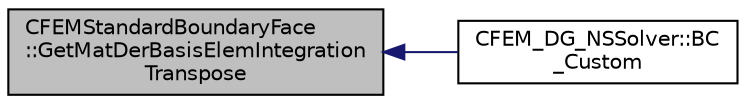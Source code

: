 digraph "CFEMStandardBoundaryFace::GetMatDerBasisElemIntegrationTranspose"
{
  edge [fontname="Helvetica",fontsize="10",labelfontname="Helvetica",labelfontsize="10"];
  node [fontname="Helvetica",fontsize="10",shape=record];
  rankdir="LR";
  Node92 [label="CFEMStandardBoundaryFace\l::GetMatDerBasisElemIntegration\lTranspose",height=0.2,width=0.4,color="black", fillcolor="grey75", style="filled", fontcolor="black"];
  Node92 -> Node93 [dir="back",color="midnightblue",fontsize="10",style="solid",fontname="Helvetica"];
  Node93 [label="CFEM_DG_NSSolver::BC\l_Custom",height=0.2,width=0.4,color="black", fillcolor="white", style="filled",URL="$class_c_f_e_m___d_g___n_s_solver.html#a8e27fad06f1bde21670f2e2990d3027e",tooltip="Impose the user customized boundary condition. "];
}

